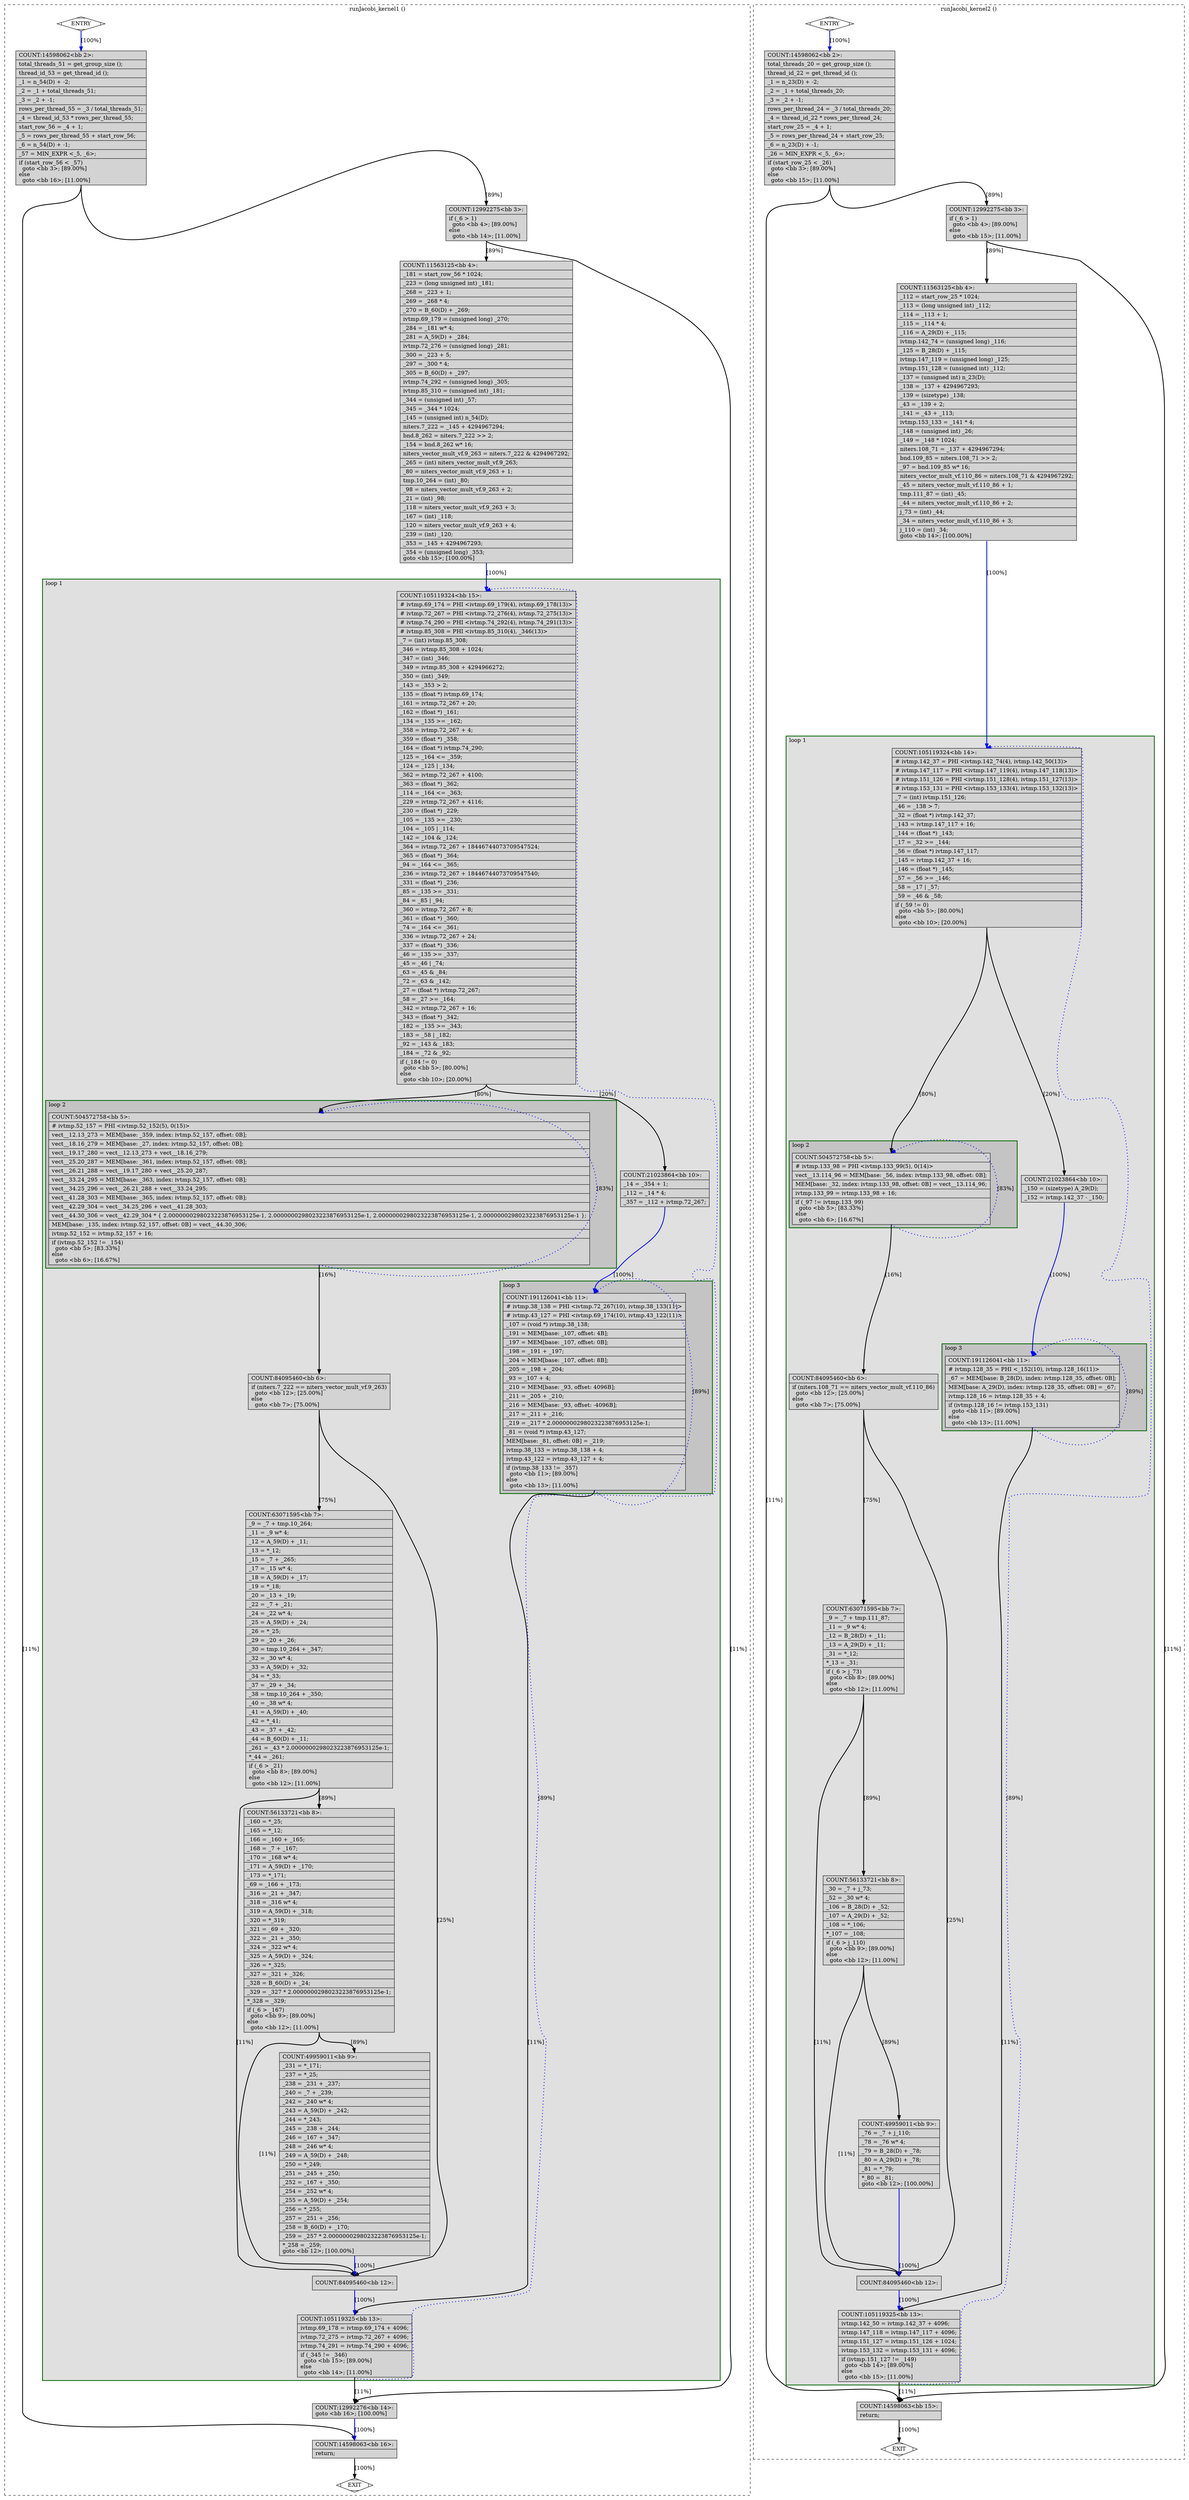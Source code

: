 digraph "jacobi2D.dev.c.231t.optimized" {
overlap=false;
subgraph "cluster_runJacobi_kernel1" {
	style="dashed";
	color="black";
	label="runJacobi_kernel1 ()";
	subgraph cluster_4_1 {
	style="filled";
	color="darkgreen";
	fillcolor="grey88";
	label="loop 1";
	labeljust=l;
	penwidth=2;
	subgraph cluster_4_3 {
	style="filled";
	color="darkgreen";
	fillcolor="grey77";
	label="loop 3";
	labeljust=l;
	penwidth=2;
	fn_4_basic_block_11 [shape=record,style=filled,fillcolor=lightgrey,label="{COUNT:191126041\<bb\ 11\>:\l\
|#\ ivtmp.38_138\ =\ PHI\ \<ivtmp.72_267(10),\ ivtmp.38_133(11)\>\l\
|#\ ivtmp.43_127\ =\ PHI\ \<ivtmp.69_174(10),\ ivtmp.43_122(11)\>\l\
|_107\ =\ (void\ *)\ ivtmp.38_138;\l\
|_191\ =\ MEM[base:\ _107,\ offset:\ 4B];\l\
|_197\ =\ MEM[base:\ _107,\ offset:\ 0B];\l\
|_198\ =\ _191\ +\ _197;\l\
|_204\ =\ MEM[base:\ _107,\ offset:\ 8B];\l\
|_205\ =\ _198\ +\ _204;\l\
|_93\ =\ _107\ +\ 4;\l\
|_210\ =\ MEM[base:\ _93,\ offset:\ 4096B];\l\
|_211\ =\ _205\ +\ _210;\l\
|_216\ =\ MEM[base:\ _93,\ offset:\ -4096B];\l\
|_217\ =\ _211\ +\ _216;\l\
|_219\ =\ _217\ *\ 2.0000000298023223876953125e-1;\l\
|_81\ =\ (void\ *)\ ivtmp.43_127;\l\
|MEM[base:\ _81,\ offset:\ 0B]\ =\ _219;\l\
|ivtmp.38_133\ =\ ivtmp.38_138\ +\ 4;\l\
|ivtmp.43_122\ =\ ivtmp.43_127\ +\ 4;\l\
|if\ (ivtmp.38_133\ !=\ _357)\l\
\ \ goto\ \<bb\ 11\>;\ [89.00%]\l\
else\l\
\ \ goto\ \<bb\ 13\>;\ [11.00%]\l\
}"];

	}
	subgraph cluster_4_2 {
	style="filled";
	color="darkgreen";
	fillcolor="grey77";
	label="loop 2";
	labeljust=l;
	penwidth=2;
	fn_4_basic_block_5 [shape=record,style=filled,fillcolor=lightgrey,label="{COUNT:504572758\<bb\ 5\>:\l\
|#\ ivtmp.52_157\ =\ PHI\ \<ivtmp.52_152(5),\ 0(15)\>\l\
|vect__12.13_273\ =\ MEM[base:\ _359,\ index:\ ivtmp.52_157,\ offset:\ 0B];\l\
|vect__18.16_279\ =\ MEM[base:\ _27,\ index:\ ivtmp.52_157,\ offset:\ 0B];\l\
|vect__19.17_280\ =\ vect__12.13_273\ +\ vect__18.16_279;\l\
|vect__25.20_287\ =\ MEM[base:\ _361,\ index:\ ivtmp.52_157,\ offset:\ 0B];\l\
|vect__26.21_288\ =\ vect__19.17_280\ +\ vect__25.20_287;\l\
|vect__33.24_295\ =\ MEM[base:\ _363,\ index:\ ivtmp.52_157,\ offset:\ 0B];\l\
|vect__34.25_296\ =\ vect__26.21_288\ +\ vect__33.24_295;\l\
|vect__41.28_303\ =\ MEM[base:\ _365,\ index:\ ivtmp.52_157,\ offset:\ 0B];\l\
|vect__42.29_304\ =\ vect__34.25_296\ +\ vect__41.28_303;\l\
|vect__44.30_306\ =\ vect__42.29_304\ *\ \{\ 2.0000000298023223876953125e-1,\ 2.0000000298023223876953125e-1,\ 2.0000000298023223876953125e-1,\ 2.0000000298023223876953125e-1\ \};\l\
|MEM[base:\ _135,\ index:\ ivtmp.52_157,\ offset:\ 0B]\ =\ vect__44.30_306;\l\
|ivtmp.52_152\ =\ ivtmp.52_157\ +\ 16;\l\
|if\ (ivtmp.52_152\ !=\ _154)\l\
\ \ goto\ \<bb\ 5\>;\ [83.33%]\l\
else\l\
\ \ goto\ \<bb\ 6\>;\ [16.67%]\l\
}"];

	}
	fn_4_basic_block_15 [shape=record,style=filled,fillcolor=lightgrey,label="{COUNT:105119324\<bb\ 15\>:\l\
|#\ ivtmp.69_174\ =\ PHI\ \<ivtmp.69_179(4),\ ivtmp.69_178(13)\>\l\
|#\ ivtmp.72_267\ =\ PHI\ \<ivtmp.72_276(4),\ ivtmp.72_275(13)\>\l\
|#\ ivtmp.74_290\ =\ PHI\ \<ivtmp.74_292(4),\ ivtmp.74_291(13)\>\l\
|#\ ivtmp.85_308\ =\ PHI\ \<ivtmp.85_310(4),\ _346(13)\>\l\
|_7\ =\ (int)\ ivtmp.85_308;\l\
|_346\ =\ ivtmp.85_308\ +\ 1024;\l\
|_347\ =\ (int)\ _346;\l\
|_349\ =\ ivtmp.85_308\ +\ 4294966272;\l\
|_350\ =\ (int)\ _349;\l\
|_143\ =\ _353\ \>\ 2;\l\
|_135\ =\ (float\ *)\ ivtmp.69_174;\l\
|_161\ =\ ivtmp.72_267\ +\ 20;\l\
|_162\ =\ (float\ *)\ _161;\l\
|_134\ =\ _135\ \>=\ _162;\l\
|_358\ =\ ivtmp.72_267\ +\ 4;\l\
|_359\ =\ (float\ *)\ _358;\l\
|_164\ =\ (float\ *)\ ivtmp.74_290;\l\
|_125\ =\ _164\ \<=\ _359;\l\
|_124\ =\ _125\ \|\ _134;\l\
|_362\ =\ ivtmp.72_267\ +\ 4100;\l\
|_363\ =\ (float\ *)\ _362;\l\
|_114\ =\ _164\ \<=\ _363;\l\
|_229\ =\ ivtmp.72_267\ +\ 4116;\l\
|_230\ =\ (float\ *)\ _229;\l\
|_105\ =\ _135\ \>=\ _230;\l\
|_104\ =\ _105\ \|\ _114;\l\
|_142\ =\ _104\ &\ _124;\l\
|_364\ =\ ivtmp.72_267\ +\ 18446744073709547524;\l\
|_365\ =\ (float\ *)\ _364;\l\
|_94\ =\ _164\ \<=\ _365;\l\
|_236\ =\ ivtmp.72_267\ +\ 18446744073709547540;\l\
|_331\ =\ (float\ *)\ _236;\l\
|_85\ =\ _135\ \>=\ _331;\l\
|_84\ =\ _85\ \|\ _94;\l\
|_360\ =\ ivtmp.72_267\ +\ 8;\l\
|_361\ =\ (float\ *)\ _360;\l\
|_74\ =\ _164\ \<=\ _361;\l\
|_336\ =\ ivtmp.72_267\ +\ 24;\l\
|_337\ =\ (float\ *)\ _336;\l\
|_46\ =\ _135\ \>=\ _337;\l\
|_45\ =\ _46\ \|\ _74;\l\
|_63\ =\ _45\ &\ _84;\l\
|_72\ =\ _63\ &\ _142;\l\
|_27\ =\ (float\ *)\ ivtmp.72_267;\l\
|_58\ =\ _27\ \>=\ _164;\l\
|_342\ =\ ivtmp.72_267\ +\ 16;\l\
|_343\ =\ (float\ *)\ _342;\l\
|_182\ =\ _135\ \>=\ _343;\l\
|_183\ =\ _58\ \|\ _182;\l\
|_92\ =\ _143\ &\ _183;\l\
|_184\ =\ _72\ &\ _92;\l\
|if\ (_184\ !=\ 0)\l\
\ \ goto\ \<bb\ 5\>;\ [80.00%]\l\
else\l\
\ \ goto\ \<bb\ 10\>;\ [20.00%]\l\
}"];

	fn_4_basic_block_10 [shape=record,style=filled,fillcolor=lightgrey,label="{COUNT:21023864\<bb\ 10\>:\l\
|_14\ =\ _354\ +\ 1;\l\
|_112\ =\ _14\ *\ 4;\l\
|_357\ =\ _112\ +\ ivtmp.72_267;\l\
}"];

	fn_4_basic_block_6 [shape=record,style=filled,fillcolor=lightgrey,label="{COUNT:84095460\<bb\ 6\>:\l\
|if\ (niters.7_222\ ==\ niters_vector_mult_vf.9_263)\l\
\ \ goto\ \<bb\ 12\>;\ [25.00%]\l\
else\l\
\ \ goto\ \<bb\ 7\>;\ [75.00%]\l\
}"];

	fn_4_basic_block_13 [shape=record,style=filled,fillcolor=lightgrey,label="{COUNT:105119325\<bb\ 13\>:\l\
|ivtmp.69_178\ =\ ivtmp.69_174\ +\ 4096;\l\
|ivtmp.72_275\ =\ ivtmp.72_267\ +\ 4096;\l\
|ivtmp.74_291\ =\ ivtmp.74_290\ +\ 4096;\l\
|if\ (_345\ !=\ _346)\l\
\ \ goto\ \<bb\ 15\>;\ [89.00%]\l\
else\l\
\ \ goto\ \<bb\ 14\>;\ [11.00%]\l\
}"];

	fn_4_basic_block_7 [shape=record,style=filled,fillcolor=lightgrey,label="{COUNT:63071595\<bb\ 7\>:\l\
|_9\ =\ _7\ +\ tmp.10_264;\l\
|_11\ =\ _9\ w*\ 4;\l\
|_12\ =\ A_59(D)\ +\ _11;\l\
|_13\ =\ *_12;\l\
|_15\ =\ _7\ +\ _265;\l\
|_17\ =\ _15\ w*\ 4;\l\
|_18\ =\ A_59(D)\ +\ _17;\l\
|_19\ =\ *_18;\l\
|_20\ =\ _13\ +\ _19;\l\
|_22\ =\ _7\ +\ _21;\l\
|_24\ =\ _22\ w*\ 4;\l\
|_25\ =\ A_59(D)\ +\ _24;\l\
|_26\ =\ *_25;\l\
|_29\ =\ _20\ +\ _26;\l\
|_30\ =\ tmp.10_264\ +\ _347;\l\
|_32\ =\ _30\ w*\ 4;\l\
|_33\ =\ A_59(D)\ +\ _32;\l\
|_34\ =\ *_33;\l\
|_37\ =\ _29\ +\ _34;\l\
|_38\ =\ tmp.10_264\ +\ _350;\l\
|_40\ =\ _38\ w*\ 4;\l\
|_41\ =\ A_59(D)\ +\ _40;\l\
|_42\ =\ *_41;\l\
|_43\ =\ _37\ +\ _42;\l\
|_44\ =\ B_60(D)\ +\ _11;\l\
|_261\ =\ _43\ *\ 2.0000000298023223876953125e-1;\l\
|*_44\ =\ _261;\l\
|if\ (_6\ \>\ _21)\l\
\ \ goto\ \<bb\ 8\>;\ [89.00%]\l\
else\l\
\ \ goto\ \<bb\ 12\>;\ [11.00%]\l\
}"];

	fn_4_basic_block_12 [shape=record,style=filled,fillcolor=lightgrey,label="{COUNT:84095460\<bb\ 12\>:\l\
}"];

	fn_4_basic_block_8 [shape=record,style=filled,fillcolor=lightgrey,label="{COUNT:56133721\<bb\ 8\>:\l\
|_160\ =\ *_25;\l\
|_165\ =\ *_12;\l\
|_166\ =\ _160\ +\ _165;\l\
|_168\ =\ _7\ +\ _167;\l\
|_170\ =\ _168\ w*\ 4;\l\
|_171\ =\ A_59(D)\ +\ _170;\l\
|_173\ =\ *_171;\l\
|_69\ =\ _166\ +\ _173;\l\
|_316\ =\ _21\ +\ _347;\l\
|_318\ =\ _316\ w*\ 4;\l\
|_319\ =\ A_59(D)\ +\ _318;\l\
|_320\ =\ *_319;\l\
|_321\ =\ _69\ +\ _320;\l\
|_322\ =\ _21\ +\ _350;\l\
|_324\ =\ _322\ w*\ 4;\l\
|_325\ =\ A_59(D)\ +\ _324;\l\
|_326\ =\ *_325;\l\
|_327\ =\ _321\ +\ _326;\l\
|_328\ =\ B_60(D)\ +\ _24;\l\
|_329\ =\ _327\ *\ 2.0000000298023223876953125e-1;\l\
|*_328\ =\ _329;\l\
|if\ (_6\ \>\ _167)\l\
\ \ goto\ \<bb\ 9\>;\ [89.00%]\l\
else\l\
\ \ goto\ \<bb\ 12\>;\ [11.00%]\l\
}"];

	fn_4_basic_block_9 [shape=record,style=filled,fillcolor=lightgrey,label="{COUNT:49959011\<bb\ 9\>:\l\
|_231\ =\ *_171;\l\
|_237\ =\ *_25;\l\
|_238\ =\ _231\ +\ _237;\l\
|_240\ =\ _7\ +\ _239;\l\
|_242\ =\ _240\ w*\ 4;\l\
|_243\ =\ A_59(D)\ +\ _242;\l\
|_244\ =\ *_243;\l\
|_245\ =\ _238\ +\ _244;\l\
|_246\ =\ _167\ +\ _347;\l\
|_248\ =\ _246\ w*\ 4;\l\
|_249\ =\ A_59(D)\ +\ _248;\l\
|_250\ =\ *_249;\l\
|_251\ =\ _245\ +\ _250;\l\
|_252\ =\ _167\ +\ _350;\l\
|_254\ =\ _252\ w*\ 4;\l\
|_255\ =\ A_59(D)\ +\ _254;\l\
|_256\ =\ *_255;\l\
|_257\ =\ _251\ +\ _256;\l\
|_258\ =\ B_60(D)\ +\ _170;\l\
|_259\ =\ _257\ *\ 2.0000000298023223876953125e-1;\l\
|*_258\ =\ _259;\l\
goto\ \<bb\ 12\>;\ [100.00%]\l\
}"];

	}
	fn_4_basic_block_0 [shape=Mdiamond,style=filled,fillcolor=white,label="ENTRY"];

	fn_4_basic_block_1 [shape=Mdiamond,style=filled,fillcolor=white,label="EXIT"];

	fn_4_basic_block_2 [shape=record,style=filled,fillcolor=lightgrey,label="{COUNT:14598062\<bb\ 2\>:\l\
|total_threads_51\ =\ get_group_size\ ();\l\
|thread_id_53\ =\ get_thread_id\ ();\l\
|_1\ =\ n_54(D)\ +\ -2;\l\
|_2\ =\ _1\ +\ total_threads_51;\l\
|_3\ =\ _2\ +\ -1;\l\
|rows_per_thread_55\ =\ _3\ /\ total_threads_51;\l\
|_4\ =\ thread_id_53\ *\ rows_per_thread_55;\l\
|start_row_56\ =\ _4\ +\ 1;\l\
|_5\ =\ rows_per_thread_55\ +\ start_row_56;\l\
|_6\ =\ n_54(D)\ +\ -1;\l\
|_57\ =\ MIN_EXPR\ \<_5,\ _6\>;\l\
|if\ (start_row_56\ \<\ _57)\l\
\ \ goto\ \<bb\ 3\>;\ [89.00%]\l\
else\l\
\ \ goto\ \<bb\ 16\>;\ [11.00%]\l\
}"];

	fn_4_basic_block_3 [shape=record,style=filled,fillcolor=lightgrey,label="{COUNT:12992275\<bb\ 3\>:\l\
|if\ (_6\ \>\ 1)\l\
\ \ goto\ \<bb\ 4\>;\ [89.00%]\l\
else\l\
\ \ goto\ \<bb\ 14\>;\ [11.00%]\l\
}"];

	fn_4_basic_block_4 [shape=record,style=filled,fillcolor=lightgrey,label="{COUNT:11563125\<bb\ 4\>:\l\
|_181\ =\ start_row_56\ *\ 1024;\l\
|_223\ =\ (long\ unsigned\ int)\ _181;\l\
|_268\ =\ _223\ +\ 1;\l\
|_269\ =\ _268\ *\ 4;\l\
|_270\ =\ B_60(D)\ +\ _269;\l\
|ivtmp.69_179\ =\ (unsigned\ long)\ _270;\l\
|_284\ =\ _181\ w*\ 4;\l\
|_281\ =\ A_59(D)\ +\ _284;\l\
|ivtmp.72_276\ =\ (unsigned\ long)\ _281;\l\
|_300\ =\ _223\ +\ 5;\l\
|_297\ =\ _300\ *\ 4;\l\
|_305\ =\ B_60(D)\ +\ _297;\l\
|ivtmp.74_292\ =\ (unsigned\ long)\ _305;\l\
|ivtmp.85_310\ =\ (unsigned\ int)\ _181;\l\
|_344\ =\ (unsigned\ int)\ _57;\l\
|_345\ =\ _344\ *\ 1024;\l\
|_145\ =\ (unsigned\ int)\ n_54(D);\l\
|niters.7_222\ =\ _145\ +\ 4294967294;\l\
|bnd.8_262\ =\ niters.7_222\ \>\>\ 2;\l\
|_154\ =\ bnd.8_262\ w*\ 16;\l\
|niters_vector_mult_vf.9_263\ =\ niters.7_222\ &\ 4294967292;\l\
|_265\ =\ (int)\ niters_vector_mult_vf.9_263;\l\
|_80\ =\ niters_vector_mult_vf.9_263\ +\ 1;\l\
|tmp.10_264\ =\ (int)\ _80;\l\
|_98\ =\ niters_vector_mult_vf.9_263\ +\ 2;\l\
|_21\ =\ (int)\ _98;\l\
|_118\ =\ niters_vector_mult_vf.9_263\ +\ 3;\l\
|_167\ =\ (int)\ _118;\l\
|_120\ =\ niters_vector_mult_vf.9_263\ +\ 4;\l\
|_239\ =\ (int)\ _120;\l\
|_353\ =\ _145\ +\ 4294967293;\l\
|_354\ =\ (unsigned\ long)\ _353;\l\
goto\ \<bb\ 15\>;\ [100.00%]\l\
}"];

	fn_4_basic_block_14 [shape=record,style=filled,fillcolor=lightgrey,label="{COUNT:12992276\<bb\ 14\>:\l\
goto\ \<bb\ 16\>;\ [100.00%]\l\
}"];

	fn_4_basic_block_16 [shape=record,style=filled,fillcolor=lightgrey,label="{COUNT:14598063\<bb\ 16\>:\l\
|return;\l\
}"];

	fn_4_basic_block_0:s -> fn_4_basic_block_2:n [style="solid,bold",color=blue,weight=100,constraint=true,label="[100%]"];
	fn_4_basic_block_2:s -> fn_4_basic_block_3:n [style="solid,bold",color=black,weight=10,constraint=true,label="[89%]"];
	fn_4_basic_block_2:s -> fn_4_basic_block_16:n [style="solid,bold",color=black,weight=10,constraint=true,label="[11%]"];
	fn_4_basic_block_3:s -> fn_4_basic_block_4:n [style="solid,bold",color=black,weight=10,constraint=true,label="[89%]"];
	fn_4_basic_block_3:s -> fn_4_basic_block_14:n [style="solid,bold",color=black,weight=10,constraint=true,label="[11%]"];
	fn_4_basic_block_4:s -> fn_4_basic_block_15:n [style="solid,bold",color=blue,weight=100,constraint=true,label="[100%]"];
	fn_4_basic_block_5:s -> fn_4_basic_block_5:n [style="dotted,bold",color=blue,weight=10,constraint=false,label="[83%]"];
	fn_4_basic_block_5:s -> fn_4_basic_block_6:n [style="solid,bold",color=black,weight=10,constraint=true,label="[16%]"];
	fn_4_basic_block_6:s -> fn_4_basic_block_7:n [style="solid,bold",color=black,weight=10,constraint=true,label="[75%]"];
	fn_4_basic_block_6:s -> fn_4_basic_block_12:n [style="solid,bold",color=black,weight=10,constraint=true,label="[25%]"];
	fn_4_basic_block_7:s -> fn_4_basic_block_8:n [style="solid,bold",color=black,weight=10,constraint=true,label="[89%]"];
	fn_4_basic_block_7:s -> fn_4_basic_block_12:n [style="solid,bold",color=black,weight=10,constraint=true,label="[11%]"];
	fn_4_basic_block_8:s -> fn_4_basic_block_9:n [style="solid,bold",color=black,weight=10,constraint=true,label="[89%]"];
	fn_4_basic_block_8:s -> fn_4_basic_block_12:n [style="solid,bold",color=black,weight=10,constraint=true,label="[11%]"];
	fn_4_basic_block_9:s -> fn_4_basic_block_12:n [style="solid,bold",color=blue,weight=100,constraint=true,label="[100%]"];
	fn_4_basic_block_10:s -> fn_4_basic_block_11:n [style="solid,bold",color=blue,weight=100,constraint=true,label="[100%]"];
	fn_4_basic_block_11:s -> fn_4_basic_block_11:n [style="dotted,bold",color=blue,weight=10,constraint=false,label="[89%]"];
	fn_4_basic_block_11:s -> fn_4_basic_block_13:n [style="solid,bold",color=black,weight=10,constraint=true,label="[11%]"];
	fn_4_basic_block_12:s -> fn_4_basic_block_13:n [style="solid,bold",color=blue,weight=100,constraint=true,label="[100%]"];
	fn_4_basic_block_13:s -> fn_4_basic_block_15:n [style="dotted,bold",color=blue,weight=10,constraint=false,label="[89%]"];
	fn_4_basic_block_13:s -> fn_4_basic_block_14:n [style="solid,bold",color=black,weight=10,constraint=true,label="[11%]"];
	fn_4_basic_block_14:s -> fn_4_basic_block_16:n [style="solid,bold",color=blue,weight=100,constraint=true,label="[100%]"];
	fn_4_basic_block_15:s -> fn_4_basic_block_10:n [style="solid,bold",color=black,weight=10,constraint=true,label="[20%]"];
	fn_4_basic_block_15:s -> fn_4_basic_block_5:n [style="solid,bold",color=black,weight=10,constraint=true,label="[80%]"];
	fn_4_basic_block_16:s -> fn_4_basic_block_1:n [style="solid,bold",color=black,weight=10,constraint=true,label="[100%]"];
	fn_4_basic_block_0:s -> fn_4_basic_block_1:n [style="invis",constraint=true];
}
subgraph "cluster_runJacobi_kernel2" {
	style="dashed";
	color="black";
	label="runJacobi_kernel2 ()";
	subgraph cluster_5_1 {
	style="filled";
	color="darkgreen";
	fillcolor="grey88";
	label="loop 1";
	labeljust=l;
	penwidth=2;
	subgraph cluster_5_3 {
	style="filled";
	color="darkgreen";
	fillcolor="grey77";
	label="loop 3";
	labeljust=l;
	penwidth=2;
	fn_5_basic_block_11 [shape=record,style=filled,fillcolor=lightgrey,label="{COUNT:191126041\<bb\ 11\>:\l\
|#\ ivtmp.128_35\ =\ PHI\ \<_152(10),\ ivtmp.128_16(11)\>\l\
|_67\ =\ MEM[base:\ B_28(D),\ index:\ ivtmp.128_35,\ offset:\ 0B];\l\
|MEM[base:\ A_29(D),\ index:\ ivtmp.128_35,\ offset:\ 0B]\ =\ _67;\l\
|ivtmp.128_16\ =\ ivtmp.128_35\ +\ 4;\l\
|if\ (ivtmp.128_16\ !=\ ivtmp.153_131)\l\
\ \ goto\ \<bb\ 11\>;\ [89.00%]\l\
else\l\
\ \ goto\ \<bb\ 13\>;\ [11.00%]\l\
}"];

	}
	subgraph cluster_5_2 {
	style="filled";
	color="darkgreen";
	fillcolor="grey77";
	label="loop 2";
	labeljust=l;
	penwidth=2;
	fn_5_basic_block_5 [shape=record,style=filled,fillcolor=lightgrey,label="{COUNT:504572758\<bb\ 5\>:\l\
|#\ ivtmp.133_98\ =\ PHI\ \<ivtmp.133_99(5),\ 0(14)\>\l\
|vect__13.114_96\ =\ MEM[base:\ _56,\ index:\ ivtmp.133_98,\ offset:\ 0B];\l\
|MEM[base:\ _32,\ index:\ ivtmp.133_98,\ offset:\ 0B]\ =\ vect__13.114_96;\l\
|ivtmp.133_99\ =\ ivtmp.133_98\ +\ 16;\l\
|if\ (_97\ !=\ ivtmp.133_99)\l\
\ \ goto\ \<bb\ 5\>;\ [83.33%]\l\
else\l\
\ \ goto\ \<bb\ 6\>;\ [16.67%]\l\
}"];

	}
	fn_5_basic_block_14 [shape=record,style=filled,fillcolor=lightgrey,label="{COUNT:105119324\<bb\ 14\>:\l\
|#\ ivtmp.142_37\ =\ PHI\ \<ivtmp.142_74(4),\ ivtmp.142_50(13)\>\l\
|#\ ivtmp.147_117\ =\ PHI\ \<ivtmp.147_119(4),\ ivtmp.147_118(13)\>\l\
|#\ ivtmp.151_126\ =\ PHI\ \<ivtmp.151_128(4),\ ivtmp.151_127(13)\>\l\
|#\ ivtmp.153_131\ =\ PHI\ \<ivtmp.153_133(4),\ ivtmp.153_132(13)\>\l\
|_7\ =\ (int)\ ivtmp.151_126;\l\
|_46\ =\ _138\ \>\ 7;\l\
|_32\ =\ (float\ *)\ ivtmp.142_37;\l\
|_143\ =\ ivtmp.147_117\ +\ 16;\l\
|_144\ =\ (float\ *)\ _143;\l\
|_17\ =\ _32\ \>=\ _144;\l\
|_56\ =\ (float\ *)\ ivtmp.147_117;\l\
|_145\ =\ ivtmp.142_37\ +\ 16;\l\
|_146\ =\ (float\ *)\ _145;\l\
|_57\ =\ _56\ \>=\ _146;\l\
|_58\ =\ _17\ \|\ _57;\l\
|_59\ =\ _46\ &\ _58;\l\
|if\ (_59\ !=\ 0)\l\
\ \ goto\ \<bb\ 5\>;\ [80.00%]\l\
else\l\
\ \ goto\ \<bb\ 10\>;\ [20.00%]\l\
}"];

	fn_5_basic_block_10 [shape=record,style=filled,fillcolor=lightgrey,label="{COUNT:21023864\<bb\ 10\>:\l\
|_150\ =\ (sizetype)\ A_29(D);\l\
|_152\ =\ ivtmp.142_37\ -\ _150;\l\
}"];

	fn_5_basic_block_6 [shape=record,style=filled,fillcolor=lightgrey,label="{COUNT:84095460\<bb\ 6\>:\l\
|if\ (niters.108_71\ ==\ niters_vector_mult_vf.110_86)\l\
\ \ goto\ \<bb\ 12\>;\ [25.00%]\l\
else\l\
\ \ goto\ \<bb\ 7\>;\ [75.00%]\l\
}"];

	fn_5_basic_block_13 [shape=record,style=filled,fillcolor=lightgrey,label="{COUNT:105119325\<bb\ 13\>:\l\
|ivtmp.142_50\ =\ ivtmp.142_37\ +\ 4096;\l\
|ivtmp.147_118\ =\ ivtmp.147_117\ +\ 4096;\l\
|ivtmp.151_127\ =\ ivtmp.151_126\ +\ 1024;\l\
|ivtmp.153_132\ =\ ivtmp.153_131\ +\ 4096;\l\
|if\ (ivtmp.151_127\ !=\ _149)\l\
\ \ goto\ \<bb\ 14\>;\ [89.00%]\l\
else\l\
\ \ goto\ \<bb\ 15\>;\ [11.00%]\l\
}"];

	fn_5_basic_block_7 [shape=record,style=filled,fillcolor=lightgrey,label="{COUNT:63071595\<bb\ 7\>:\l\
|_9\ =\ _7\ +\ tmp.111_87;\l\
|_11\ =\ _9\ w*\ 4;\l\
|_12\ =\ B_28(D)\ +\ _11;\l\
|_13\ =\ A_29(D)\ +\ _11;\l\
|_31\ =\ *_12;\l\
|*_13\ =\ _31;\l\
|if\ (_6\ \>\ j_73)\l\
\ \ goto\ \<bb\ 8\>;\ [89.00%]\l\
else\l\
\ \ goto\ \<bb\ 12\>;\ [11.00%]\l\
}"];

	fn_5_basic_block_12 [shape=record,style=filled,fillcolor=lightgrey,label="{COUNT:84095460\<bb\ 12\>:\l\
}"];

	fn_5_basic_block_8 [shape=record,style=filled,fillcolor=lightgrey,label="{COUNT:56133721\<bb\ 8\>:\l\
|_30\ =\ _7\ +\ j_73;\l\
|_52\ =\ _30\ w*\ 4;\l\
|_106\ =\ B_28(D)\ +\ _52;\l\
|_107\ =\ A_29(D)\ +\ _52;\l\
|_108\ =\ *_106;\l\
|*_107\ =\ _108;\l\
|if\ (_6\ \>\ j_110)\l\
\ \ goto\ \<bb\ 9\>;\ [89.00%]\l\
else\l\
\ \ goto\ \<bb\ 12\>;\ [11.00%]\l\
}"];

	fn_5_basic_block_9 [shape=record,style=filled,fillcolor=lightgrey,label="{COUNT:49959011\<bb\ 9\>:\l\
|_76\ =\ _7\ +\ j_110;\l\
|_78\ =\ _76\ w*\ 4;\l\
|_79\ =\ B_28(D)\ +\ _78;\l\
|_80\ =\ A_29(D)\ +\ _78;\l\
|_81\ =\ *_79;\l\
|*_80\ =\ _81;\l\
goto\ \<bb\ 12\>;\ [100.00%]\l\
}"];

	}
	fn_5_basic_block_0 [shape=Mdiamond,style=filled,fillcolor=white,label="ENTRY"];

	fn_5_basic_block_1 [shape=Mdiamond,style=filled,fillcolor=white,label="EXIT"];

	fn_5_basic_block_2 [shape=record,style=filled,fillcolor=lightgrey,label="{COUNT:14598062\<bb\ 2\>:\l\
|total_threads_20\ =\ get_group_size\ ();\l\
|thread_id_22\ =\ get_thread_id\ ();\l\
|_1\ =\ n_23(D)\ +\ -2;\l\
|_2\ =\ _1\ +\ total_threads_20;\l\
|_3\ =\ _2\ +\ -1;\l\
|rows_per_thread_24\ =\ _3\ /\ total_threads_20;\l\
|_4\ =\ thread_id_22\ *\ rows_per_thread_24;\l\
|start_row_25\ =\ _4\ +\ 1;\l\
|_5\ =\ rows_per_thread_24\ +\ start_row_25;\l\
|_6\ =\ n_23(D)\ +\ -1;\l\
|_26\ =\ MIN_EXPR\ \<_5,\ _6\>;\l\
|if\ (start_row_25\ \<\ _26)\l\
\ \ goto\ \<bb\ 3\>;\ [89.00%]\l\
else\l\
\ \ goto\ \<bb\ 15\>;\ [11.00%]\l\
}"];

	fn_5_basic_block_3 [shape=record,style=filled,fillcolor=lightgrey,label="{COUNT:12992275\<bb\ 3\>:\l\
|if\ (_6\ \>\ 1)\l\
\ \ goto\ \<bb\ 4\>;\ [89.00%]\l\
else\l\
\ \ goto\ \<bb\ 15\>;\ [11.00%]\l\
}"];

	fn_5_basic_block_4 [shape=record,style=filled,fillcolor=lightgrey,label="{COUNT:11563125\<bb\ 4\>:\l\
|_112\ =\ start_row_25\ *\ 1024;\l\
|_113\ =\ (long\ unsigned\ int)\ _112;\l\
|_114\ =\ _113\ +\ 1;\l\
|_115\ =\ _114\ *\ 4;\l\
|_116\ =\ A_29(D)\ +\ _115;\l\
|ivtmp.142_74\ =\ (unsigned\ long)\ _116;\l\
|_125\ =\ B_28(D)\ +\ _115;\l\
|ivtmp.147_119\ =\ (unsigned\ long)\ _125;\l\
|ivtmp.151_128\ =\ (unsigned\ int)\ _112;\l\
|_137\ =\ (unsigned\ int)\ n_23(D);\l\
|_138\ =\ _137\ +\ 4294967293;\l\
|_139\ =\ (sizetype)\ _138;\l\
|_43\ =\ _139\ +\ 2;\l\
|_141\ =\ _43\ +\ _113;\l\
|ivtmp.153_133\ =\ _141\ *\ 4;\l\
|_148\ =\ (unsigned\ int)\ _26;\l\
|_149\ =\ _148\ *\ 1024;\l\
|niters.108_71\ =\ _137\ +\ 4294967294;\l\
|bnd.109_85\ =\ niters.108_71\ \>\>\ 2;\l\
|_97\ =\ bnd.109_85\ w*\ 16;\l\
|niters_vector_mult_vf.110_86\ =\ niters.108_71\ &\ 4294967292;\l\
|_45\ =\ niters_vector_mult_vf.110_86\ +\ 1;\l\
|tmp.111_87\ =\ (int)\ _45;\l\
|_44\ =\ niters_vector_mult_vf.110_86\ +\ 2;\l\
|j_73\ =\ (int)\ _44;\l\
|_34\ =\ niters_vector_mult_vf.110_86\ +\ 3;\l\
|j_110\ =\ (int)\ _34;\l\
goto\ \<bb\ 14\>;\ [100.00%]\l\
}"];

	fn_5_basic_block_15 [shape=record,style=filled,fillcolor=lightgrey,label="{COUNT:14598063\<bb\ 15\>:\l\
|return;\l\
}"];

	fn_5_basic_block_0:s -> fn_5_basic_block_2:n [style="solid,bold",color=blue,weight=100,constraint=true,label="[100%]"];
	fn_5_basic_block_2:s -> fn_5_basic_block_3:n [style="solid,bold",color=black,weight=10,constraint=true,label="[89%]"];
	fn_5_basic_block_2:s -> fn_5_basic_block_15:n [style="solid,bold",color=black,weight=10,constraint=true,label="[11%]"];
	fn_5_basic_block_3:s -> fn_5_basic_block_4:n [style="solid,bold",color=black,weight=10,constraint=true,label="[89%]"];
	fn_5_basic_block_3:s -> fn_5_basic_block_15:n [style="solid,bold",color=black,weight=10,constraint=true,label="[11%]"];
	fn_5_basic_block_4:s -> fn_5_basic_block_14:n [style="solid,bold",color=blue,weight=100,constraint=true,label="[100%]"];
	fn_5_basic_block_5:s -> fn_5_basic_block_5:n [style="dotted,bold",color=blue,weight=10,constraint=false,label="[83%]"];
	fn_5_basic_block_5:s -> fn_5_basic_block_6:n [style="solid,bold",color=black,weight=10,constraint=true,label="[16%]"];
	fn_5_basic_block_6:s -> fn_5_basic_block_7:n [style="solid,bold",color=black,weight=10,constraint=true,label="[75%]"];
	fn_5_basic_block_6:s -> fn_5_basic_block_12:n [style="solid,bold",color=black,weight=10,constraint=true,label="[25%]"];
	fn_5_basic_block_7:s -> fn_5_basic_block_8:n [style="solid,bold",color=black,weight=10,constraint=true,label="[89%]"];
	fn_5_basic_block_7:s -> fn_5_basic_block_12:n [style="solid,bold",color=black,weight=10,constraint=true,label="[11%]"];
	fn_5_basic_block_8:s -> fn_5_basic_block_9:n [style="solid,bold",color=black,weight=10,constraint=true,label="[89%]"];
	fn_5_basic_block_8:s -> fn_5_basic_block_12:n [style="solid,bold",color=black,weight=10,constraint=true,label="[11%]"];
	fn_5_basic_block_9:s -> fn_5_basic_block_12:n [style="solid,bold",color=blue,weight=100,constraint=true,label="[100%]"];
	fn_5_basic_block_10:s -> fn_5_basic_block_11:n [style="solid,bold",color=blue,weight=100,constraint=true,label="[100%]"];
	fn_5_basic_block_11:s -> fn_5_basic_block_11:n [style="dotted,bold",color=blue,weight=10,constraint=false,label="[89%]"];
	fn_5_basic_block_11:s -> fn_5_basic_block_13:n [style="solid,bold",color=black,weight=10,constraint=true,label="[11%]"];
	fn_5_basic_block_12:s -> fn_5_basic_block_13:n [style="solid,bold",color=blue,weight=100,constraint=true,label="[100%]"];
	fn_5_basic_block_13:s -> fn_5_basic_block_14:n [style="dotted,bold",color=blue,weight=10,constraint=false,label="[89%]"];
	fn_5_basic_block_13:s -> fn_5_basic_block_15:n [style="solid,bold",color=black,weight=10,constraint=true,label="[11%]"];
	fn_5_basic_block_14:s -> fn_5_basic_block_10:n [style="solid,bold",color=black,weight=10,constraint=true,label="[20%]"];
	fn_5_basic_block_14:s -> fn_5_basic_block_5:n [style="solid,bold",color=black,weight=10,constraint=true,label="[80%]"];
	fn_5_basic_block_15:s -> fn_5_basic_block_1:n [style="solid,bold",color=black,weight=10,constraint=true,label="[100%]"];
	fn_5_basic_block_0:s -> fn_5_basic_block_1:n [style="invis",constraint=true];
}
}
